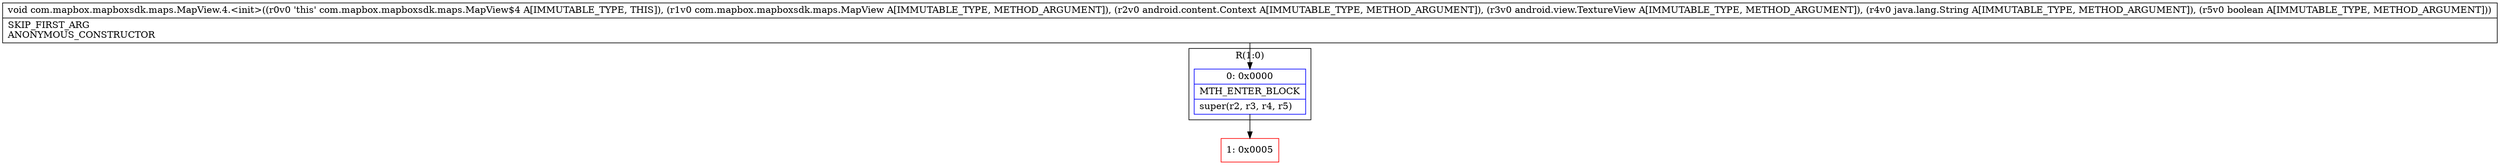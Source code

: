 digraph "CFG forcom.mapbox.mapboxsdk.maps.MapView.4.\<init\>(Lcom\/mapbox\/mapboxsdk\/maps\/MapView;Landroid\/content\/Context;Landroid\/view\/TextureView;Ljava\/lang\/String;Z)V" {
subgraph cluster_Region_341009503 {
label = "R(1:0)";
node [shape=record,color=blue];
Node_0 [shape=record,label="{0\:\ 0x0000|MTH_ENTER_BLOCK\l|super(r2, r3, r4, r5)\l}"];
}
Node_1 [shape=record,color=red,label="{1\:\ 0x0005}"];
MethodNode[shape=record,label="{void com.mapbox.mapboxsdk.maps.MapView.4.\<init\>((r0v0 'this' com.mapbox.mapboxsdk.maps.MapView$4 A[IMMUTABLE_TYPE, THIS]), (r1v0 com.mapbox.mapboxsdk.maps.MapView A[IMMUTABLE_TYPE, METHOD_ARGUMENT]), (r2v0 android.content.Context A[IMMUTABLE_TYPE, METHOD_ARGUMENT]), (r3v0 android.view.TextureView A[IMMUTABLE_TYPE, METHOD_ARGUMENT]), (r4v0 java.lang.String A[IMMUTABLE_TYPE, METHOD_ARGUMENT]), (r5v0 boolean A[IMMUTABLE_TYPE, METHOD_ARGUMENT]))  | SKIP_FIRST_ARG\lANONYMOUS_CONSTRUCTOR\l}"];
MethodNode -> Node_0;
Node_0 -> Node_1;
}

